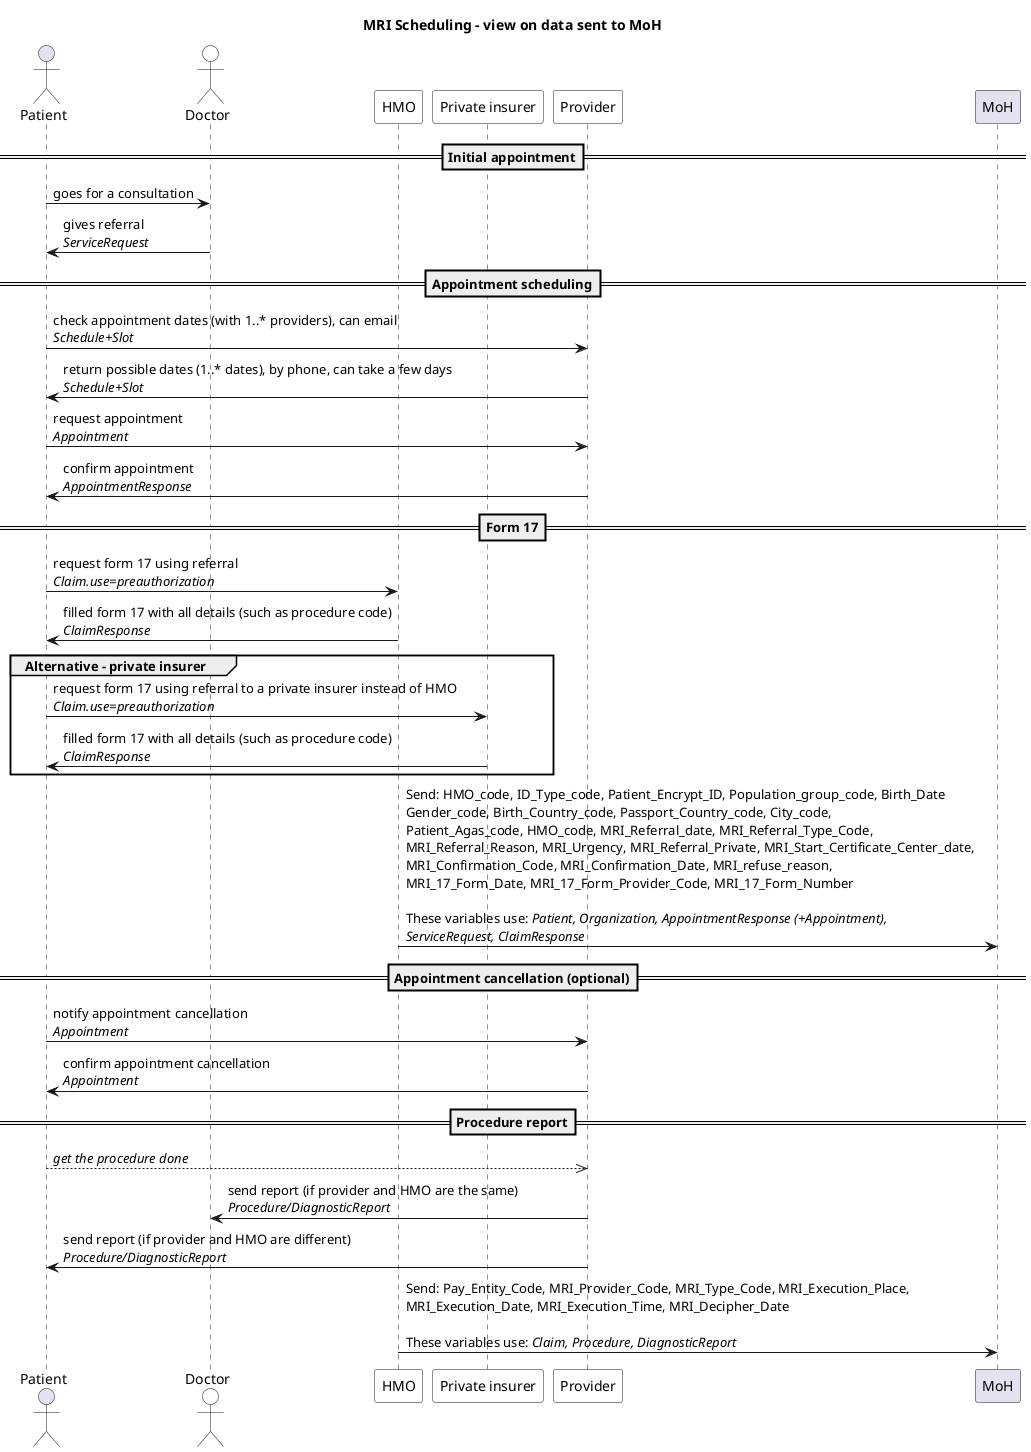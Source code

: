 @startuml
'see documentation at https://plantuml.com/sequence-diagram

title "MRI Scheduling - view on data sent to MoH"

actor Patient
actor Doctor #white
participant HMO #white 
participant "Private insurer" #white
participant Provider #white
participant MoH

== Initial appointment==
Patient -> Doctor: goes for a consultation
Doctor -> Patient: gives referral\n//ServiceRequest//

== Appointment scheduling==
Patient -> Provider: check appointment dates (with 1..* providers), can email\n//Schedule+Slot//
Provider -> Patient: return possible dates (1..* dates), by phone, can take a few days\n//Schedule+Slot//
Patient -> Provider: request appointment\n//Appointment//
Provider -> Patient: confirm appointment\n//AppointmentResponse//

== Form 17==
Patient -> HMO: request form 17 using referral\n//Claim.use=preauthorization//
HMO -> Patient: filled form 17 with all details (such as procedure code)\n//ClaimResponse//

Group Alternative - private insurer
  Patient -> "Private insurer": request form 17 using referral to a private insurer instead of HMO\n//Claim.use=preauthorization//
  "Private insurer" -> Patient: filled form 17 with all details (such as procedure code)\n//ClaimResponse//
end

HMO -> MoH: Send: HMO_code, ID_Type_code, Patient_Encrypt_ID, Population_group_code, Birth_Date \nGender_code, Birth_Country_code, Passport_Country_code, City_code, \nPatient_Agas_code, HMO_code, MRI_Referral_date, MRI_Referral_Type_Code, \nMRI_Referral_Reason, MRI_Urgency, MRI_Referral_Private, MRI_Start_Certificate_Center_date,  \nMRI_Confirmation_Code, MRI_Confirmation_Date, MRI_refuse_reason, \nMRI_17_Form_Date, MRI_17_Form_Provider_Code, MRI_17_Form_Number \n\nThese variables use: //Patient, Organization, AppointmentResponse (+Appointment), //\n//ServiceRequest, ClaimResponse//


== Appointment cancellation (optional)==
Patient -> Provider: notify appointment cancellation\n//Appointment//
Provider -> Patient: confirm appointment cancellation\n//Appointment//

== Procedure report==
Patient -->> Provider: //get the procedure done//
Provider -> Doctor: send report (if provider and HMO are the same)\n//Procedure/DiagnosticReport//
Provider -> Patient: send report (if provider and HMO are different)\n//Procedure/DiagnosticReport//

HMO -> MoH: Send: Pay_Entity_Code, MRI_Provider_Code, MRI_Type_Code, MRI_Execution_Place, \nMRI_Execution_Date, MRI_Execution_Time, MRI_Decipher_Date \n\nThese variables use: //Claim, Procedure, DiagnosticReport//

@enduml
